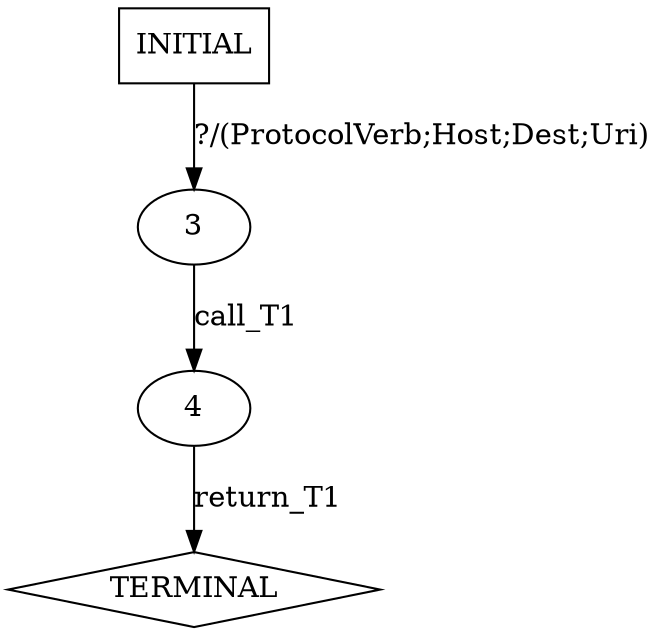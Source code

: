 digraph G {
  0 [label="INITIAL",shape=box];
  1 [label="TERMINAL",shape=diamond];
  3 [label="3"];
  4 [label="4"];
0->3 [label="?/(ProtocolVerb;Host;Dest;Uri)"];
3->4 [label="call_T1"];
4->1 [label="return_T1"];
}
